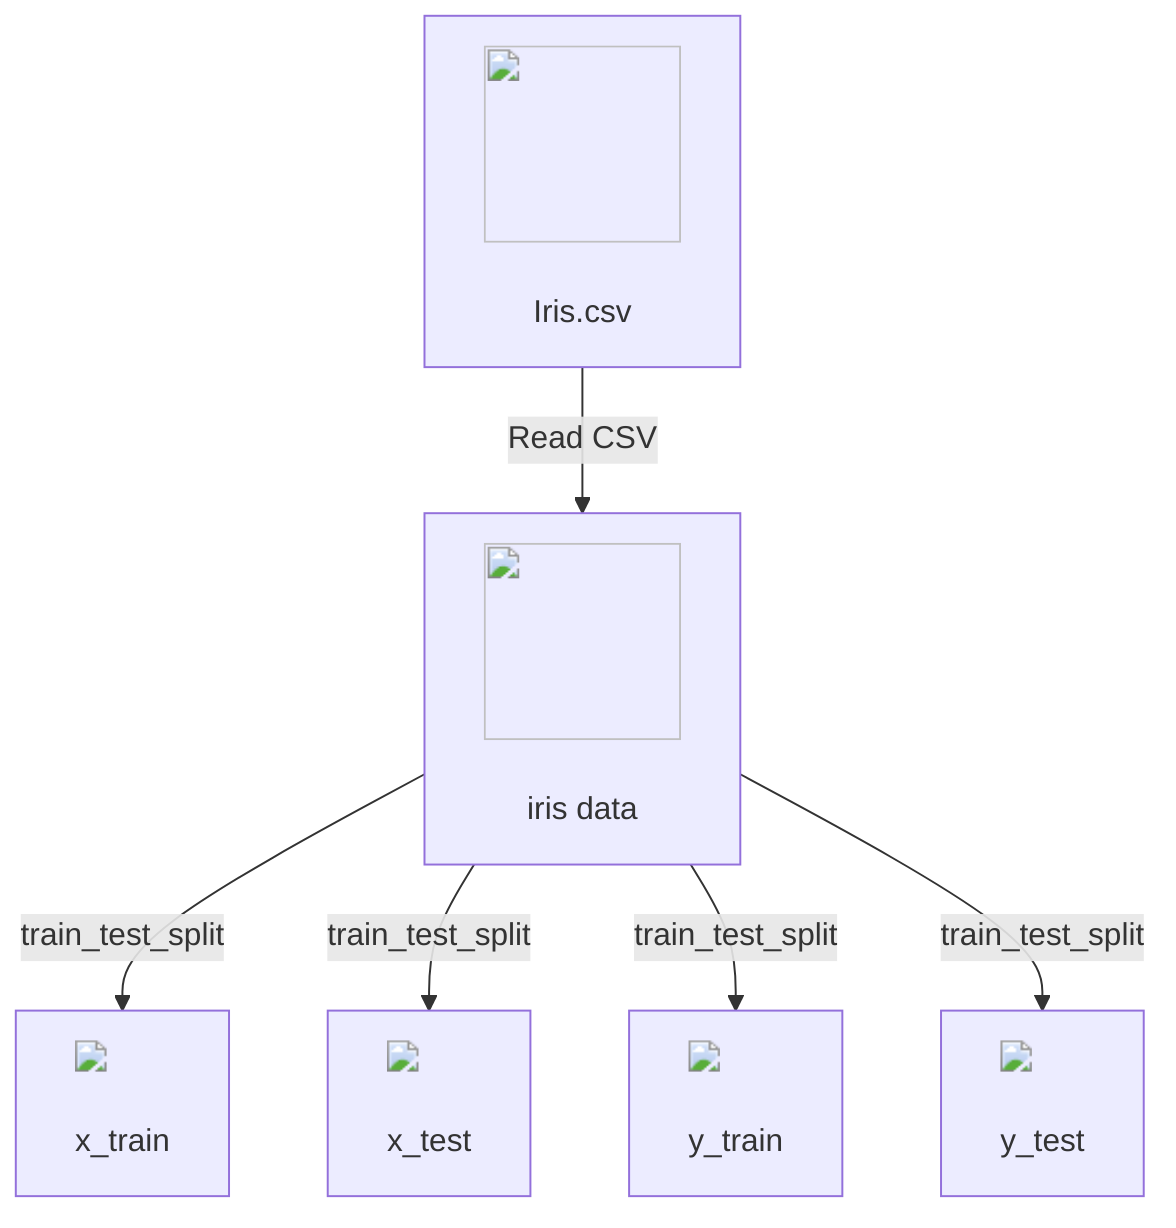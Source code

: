 graph TD
    iris_csv["<img src='icons/file.svg' width=100 height=100/> <br/> Iris.csv"] -->|Read CSV| iris["<img src='icons/table.svg' width=100 height=100/> <br/> iris data"]
    iris -->|train_test_split| x_train["<img src='dummy_plots/hist_template.svg'/> <br/> x_train"] & x_test["<img src='dummy_plots/scatter_plot_template.svg'/> <br/> x_test"] & y_train["<img src='dummy_plots/boxplot_template.svg'/> <br/> y_train"] & y_test["<img src='dummy_plots/barplot_template.svg'/> <br/> y_test"]